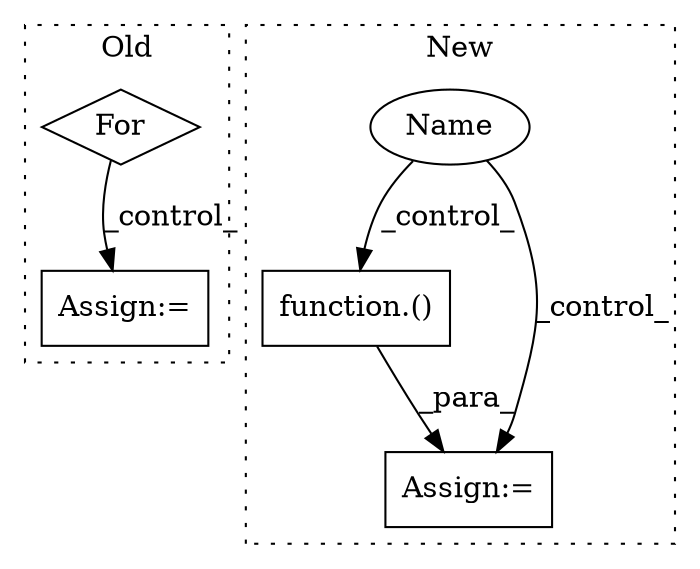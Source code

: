 digraph G {
subgraph cluster0 {
1 [label="For" a="107" s="6921,6957" l="4,14" shape="diamond"];
3 [label="Assign:=" a="68" s="6976" l="3" shape="box"];
label = "Old";
style="dotted";
}
subgraph cluster1 {
2 [label="function.()" a="75" s="6750,6789" l="34,1" shape="box"];
4 [label="Assign:=" a="68" s="6747" l="3" shape="box"];
5 [label="Name" a="87" s="6716" l="1" shape="ellipse"];
label = "New";
style="dotted";
}
1 -> 3 [label="_control_"];
2 -> 4 [label="_para_"];
5 -> 4 [label="_control_"];
5 -> 2 [label="_control_"];
}